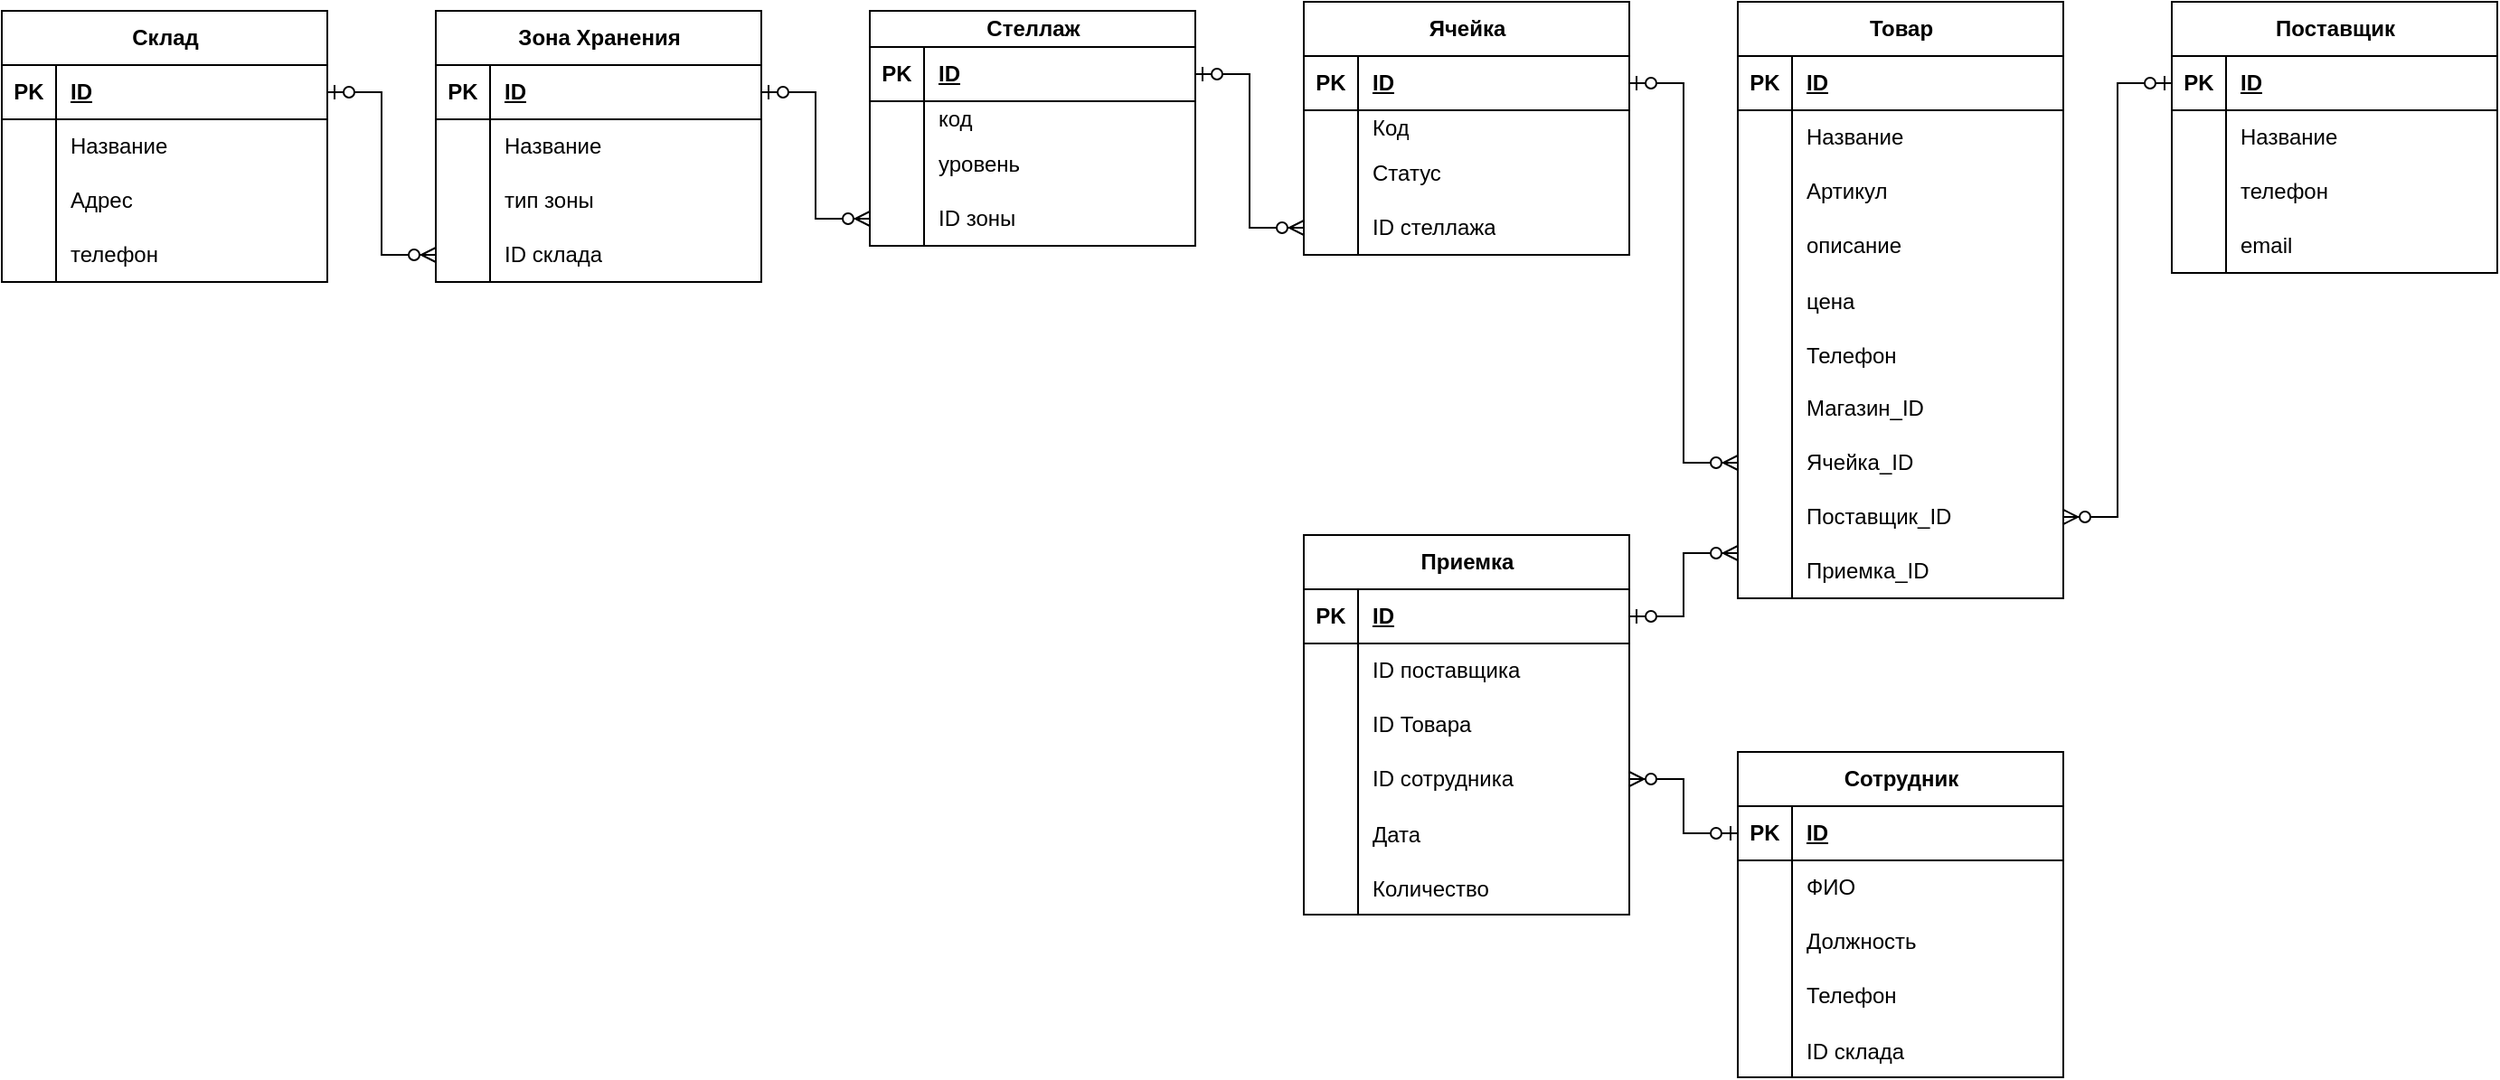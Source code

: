<mxfile version="26.2.2">
  <diagram name="Страница — 1" id="3ghYtr-XgIGCQJqOrIwb">
    <mxGraphModel dx="2294" dy="1918" grid="1" gridSize="10" guides="1" tooltips="1" connect="1" arrows="1" fold="1" page="1" pageScale="1" pageWidth="827" pageHeight="1169" math="0" shadow="0">
      <root>
        <mxCell id="0" />
        <mxCell id="1" parent="0" />
        <mxCell id="suQoew9iqu64ijSTtNuT-1" value="Склад" style="shape=table;startSize=30;container=1;collapsible=1;childLayout=tableLayout;fixedRows=1;rowLines=0;fontStyle=1;align=center;resizeLast=1;html=1;" parent="1" vertex="1">
          <mxGeometry x="-760" y="-280" width="180" height="150" as="geometry" />
        </mxCell>
        <mxCell id="suQoew9iqu64ijSTtNuT-2" value="" style="shape=tableRow;horizontal=0;startSize=0;swimlaneHead=0;swimlaneBody=0;fillColor=none;collapsible=0;dropTarget=0;points=[[0,0.5],[1,0.5]];portConstraint=eastwest;top=0;left=0;right=0;bottom=1;" parent="suQoew9iqu64ijSTtNuT-1" vertex="1">
          <mxGeometry y="30" width="180" height="30" as="geometry" />
        </mxCell>
        <mxCell id="suQoew9iqu64ijSTtNuT-3" value="PK" style="shape=partialRectangle;connectable=0;fillColor=none;top=0;left=0;bottom=0;right=0;fontStyle=1;overflow=hidden;whiteSpace=wrap;html=1;" parent="suQoew9iqu64ijSTtNuT-2" vertex="1">
          <mxGeometry width="30" height="30" as="geometry">
            <mxRectangle width="30" height="30" as="alternateBounds" />
          </mxGeometry>
        </mxCell>
        <mxCell id="suQoew9iqu64ijSTtNuT-4" value="ID" style="shape=partialRectangle;connectable=0;fillColor=none;top=0;left=0;bottom=0;right=0;align=left;spacingLeft=6;fontStyle=5;overflow=hidden;whiteSpace=wrap;html=1;" parent="suQoew9iqu64ijSTtNuT-2" vertex="1">
          <mxGeometry x="30" width="150" height="30" as="geometry">
            <mxRectangle width="150" height="30" as="alternateBounds" />
          </mxGeometry>
        </mxCell>
        <mxCell id="suQoew9iqu64ijSTtNuT-5" value="" style="shape=tableRow;horizontal=0;startSize=0;swimlaneHead=0;swimlaneBody=0;fillColor=none;collapsible=0;dropTarget=0;points=[[0,0.5],[1,0.5]];portConstraint=eastwest;top=0;left=0;right=0;bottom=0;" parent="suQoew9iqu64ijSTtNuT-1" vertex="1">
          <mxGeometry y="60" width="180" height="30" as="geometry" />
        </mxCell>
        <mxCell id="suQoew9iqu64ijSTtNuT-6" value="" style="shape=partialRectangle;connectable=0;fillColor=none;top=0;left=0;bottom=0;right=0;editable=1;overflow=hidden;whiteSpace=wrap;html=1;" parent="suQoew9iqu64ijSTtNuT-5" vertex="1">
          <mxGeometry width="30" height="30" as="geometry">
            <mxRectangle width="30" height="30" as="alternateBounds" />
          </mxGeometry>
        </mxCell>
        <mxCell id="suQoew9iqu64ijSTtNuT-7" value="Название" style="shape=partialRectangle;connectable=0;fillColor=none;top=0;left=0;bottom=0;right=0;align=left;spacingLeft=6;overflow=hidden;whiteSpace=wrap;html=1;" parent="suQoew9iqu64ijSTtNuT-5" vertex="1">
          <mxGeometry x="30" width="150" height="30" as="geometry">
            <mxRectangle width="150" height="30" as="alternateBounds" />
          </mxGeometry>
        </mxCell>
        <mxCell id="suQoew9iqu64ijSTtNuT-8" value="" style="shape=tableRow;horizontal=0;startSize=0;swimlaneHead=0;swimlaneBody=0;fillColor=none;collapsible=0;dropTarget=0;points=[[0,0.5],[1,0.5]];portConstraint=eastwest;top=0;left=0;right=0;bottom=0;" parent="suQoew9iqu64ijSTtNuT-1" vertex="1">
          <mxGeometry y="90" width="180" height="30" as="geometry" />
        </mxCell>
        <mxCell id="suQoew9iqu64ijSTtNuT-9" value="" style="shape=partialRectangle;connectable=0;fillColor=none;top=0;left=0;bottom=0;right=0;editable=1;overflow=hidden;whiteSpace=wrap;html=1;" parent="suQoew9iqu64ijSTtNuT-8" vertex="1">
          <mxGeometry width="30" height="30" as="geometry">
            <mxRectangle width="30" height="30" as="alternateBounds" />
          </mxGeometry>
        </mxCell>
        <mxCell id="suQoew9iqu64ijSTtNuT-10" value="Адрес" style="shape=partialRectangle;connectable=0;fillColor=none;top=0;left=0;bottom=0;right=0;align=left;spacingLeft=6;overflow=hidden;whiteSpace=wrap;html=1;" parent="suQoew9iqu64ijSTtNuT-8" vertex="1">
          <mxGeometry x="30" width="150" height="30" as="geometry">
            <mxRectangle width="150" height="30" as="alternateBounds" />
          </mxGeometry>
        </mxCell>
        <mxCell id="suQoew9iqu64ijSTtNuT-11" value="" style="shape=tableRow;horizontal=0;startSize=0;swimlaneHead=0;swimlaneBody=0;fillColor=none;collapsible=0;dropTarget=0;points=[[0,0.5],[1,0.5]];portConstraint=eastwest;top=0;left=0;right=0;bottom=0;" parent="suQoew9iqu64ijSTtNuT-1" vertex="1">
          <mxGeometry y="120" width="180" height="30" as="geometry" />
        </mxCell>
        <mxCell id="suQoew9iqu64ijSTtNuT-12" value="" style="shape=partialRectangle;connectable=0;fillColor=none;top=0;left=0;bottom=0;right=0;editable=1;overflow=hidden;whiteSpace=wrap;html=1;" parent="suQoew9iqu64ijSTtNuT-11" vertex="1">
          <mxGeometry width="30" height="30" as="geometry">
            <mxRectangle width="30" height="30" as="alternateBounds" />
          </mxGeometry>
        </mxCell>
        <mxCell id="suQoew9iqu64ijSTtNuT-13" value="телефон" style="shape=partialRectangle;connectable=0;fillColor=none;top=0;left=0;bottom=0;right=0;align=left;spacingLeft=6;overflow=hidden;whiteSpace=wrap;html=1;" parent="suQoew9iqu64ijSTtNuT-11" vertex="1">
          <mxGeometry x="30" width="150" height="30" as="geometry">
            <mxRectangle width="150" height="30" as="alternateBounds" />
          </mxGeometry>
        </mxCell>
        <mxCell id="suQoew9iqu64ijSTtNuT-14" value="Стеллаж" style="shape=table;startSize=20;container=1;collapsible=1;childLayout=tableLayout;fixedRows=1;rowLines=0;fontStyle=1;align=center;resizeLast=1;html=1;" parent="1" vertex="1">
          <mxGeometry x="-280" y="-280" width="180" height="130" as="geometry" />
        </mxCell>
        <mxCell id="suQoew9iqu64ijSTtNuT-15" value="" style="shape=tableRow;horizontal=0;startSize=0;swimlaneHead=0;swimlaneBody=0;fillColor=none;collapsible=0;dropTarget=0;points=[[0,0.5],[1,0.5]];portConstraint=eastwest;top=0;left=0;right=0;bottom=1;" parent="suQoew9iqu64ijSTtNuT-14" vertex="1">
          <mxGeometry y="20" width="180" height="30" as="geometry" />
        </mxCell>
        <mxCell id="suQoew9iqu64ijSTtNuT-16" value="PK" style="shape=partialRectangle;connectable=0;fillColor=none;top=0;left=0;bottom=0;right=0;fontStyle=1;overflow=hidden;whiteSpace=wrap;html=1;" parent="suQoew9iqu64ijSTtNuT-15" vertex="1">
          <mxGeometry width="30" height="30" as="geometry">
            <mxRectangle width="30" height="30" as="alternateBounds" />
          </mxGeometry>
        </mxCell>
        <mxCell id="suQoew9iqu64ijSTtNuT-17" value="ID" style="shape=partialRectangle;connectable=0;fillColor=none;top=0;left=0;bottom=0;right=0;align=left;spacingLeft=6;fontStyle=5;overflow=hidden;whiteSpace=wrap;html=1;" parent="suQoew9iqu64ijSTtNuT-15" vertex="1">
          <mxGeometry x="30" width="150" height="30" as="geometry">
            <mxRectangle width="150" height="30" as="alternateBounds" />
          </mxGeometry>
        </mxCell>
        <mxCell id="suQoew9iqu64ijSTtNuT-18" value="" style="shape=tableRow;horizontal=0;startSize=0;swimlaneHead=0;swimlaneBody=0;fillColor=none;collapsible=0;dropTarget=0;points=[[0,0.5],[1,0.5]];portConstraint=eastwest;top=0;left=0;right=0;bottom=0;" parent="suQoew9iqu64ijSTtNuT-14" vertex="1">
          <mxGeometry y="50" width="180" height="20" as="geometry" />
        </mxCell>
        <mxCell id="suQoew9iqu64ijSTtNuT-19" value="" style="shape=partialRectangle;connectable=0;fillColor=none;top=0;left=0;bottom=0;right=0;editable=1;overflow=hidden;whiteSpace=wrap;html=1;" parent="suQoew9iqu64ijSTtNuT-18" vertex="1">
          <mxGeometry width="30" height="20" as="geometry">
            <mxRectangle width="30" height="20" as="alternateBounds" />
          </mxGeometry>
        </mxCell>
        <mxCell id="suQoew9iqu64ijSTtNuT-20" value="код" style="shape=partialRectangle;connectable=0;fillColor=none;top=0;left=0;bottom=0;right=0;align=left;spacingLeft=6;overflow=hidden;whiteSpace=wrap;html=1;" parent="suQoew9iqu64ijSTtNuT-18" vertex="1">
          <mxGeometry x="30" width="150" height="20" as="geometry">
            <mxRectangle width="150" height="20" as="alternateBounds" />
          </mxGeometry>
        </mxCell>
        <mxCell id="suQoew9iqu64ijSTtNuT-21" value="" style="shape=tableRow;horizontal=0;startSize=0;swimlaneHead=0;swimlaneBody=0;fillColor=none;collapsible=0;dropTarget=0;points=[[0,0.5],[1,0.5]];portConstraint=eastwest;top=0;left=0;right=0;bottom=0;" parent="suQoew9iqu64ijSTtNuT-14" vertex="1">
          <mxGeometry y="70" width="180" height="30" as="geometry" />
        </mxCell>
        <mxCell id="suQoew9iqu64ijSTtNuT-22" value="" style="shape=partialRectangle;connectable=0;fillColor=none;top=0;left=0;bottom=0;right=0;editable=1;overflow=hidden;whiteSpace=wrap;html=1;" parent="suQoew9iqu64ijSTtNuT-21" vertex="1">
          <mxGeometry width="30" height="30" as="geometry">
            <mxRectangle width="30" height="30" as="alternateBounds" />
          </mxGeometry>
        </mxCell>
        <mxCell id="suQoew9iqu64ijSTtNuT-23" value="уровень" style="shape=partialRectangle;connectable=0;fillColor=none;top=0;left=0;bottom=0;right=0;align=left;spacingLeft=6;overflow=hidden;whiteSpace=wrap;html=1;" parent="suQoew9iqu64ijSTtNuT-21" vertex="1">
          <mxGeometry x="30" width="150" height="30" as="geometry">
            <mxRectangle width="150" height="30" as="alternateBounds" />
          </mxGeometry>
        </mxCell>
        <mxCell id="suQoew9iqu64ijSTtNuT-24" value="" style="shape=tableRow;horizontal=0;startSize=0;swimlaneHead=0;swimlaneBody=0;fillColor=none;collapsible=0;dropTarget=0;points=[[0,0.5],[1,0.5]];portConstraint=eastwest;top=0;left=0;right=0;bottom=0;" parent="suQoew9iqu64ijSTtNuT-14" vertex="1">
          <mxGeometry y="100" width="180" height="30" as="geometry" />
        </mxCell>
        <mxCell id="suQoew9iqu64ijSTtNuT-25" value="" style="shape=partialRectangle;connectable=0;fillColor=none;top=0;left=0;bottom=0;right=0;editable=1;overflow=hidden;whiteSpace=wrap;html=1;" parent="suQoew9iqu64ijSTtNuT-24" vertex="1">
          <mxGeometry width="30" height="30" as="geometry">
            <mxRectangle width="30" height="30" as="alternateBounds" />
          </mxGeometry>
        </mxCell>
        <mxCell id="suQoew9iqu64ijSTtNuT-26" value="ID зоны" style="shape=partialRectangle;connectable=0;fillColor=none;top=0;left=0;bottom=0;right=0;align=left;spacingLeft=6;overflow=hidden;whiteSpace=wrap;html=1;" parent="suQoew9iqu64ijSTtNuT-24" vertex="1">
          <mxGeometry x="30" width="150" height="30" as="geometry">
            <mxRectangle width="150" height="30" as="alternateBounds" />
          </mxGeometry>
        </mxCell>
        <mxCell id="suQoew9iqu64ijSTtNuT-27" value="Зона Хранения" style="shape=table;startSize=30;container=1;collapsible=1;childLayout=tableLayout;fixedRows=1;rowLines=0;fontStyle=1;align=center;resizeLast=1;html=1;" parent="1" vertex="1">
          <mxGeometry x="-520" y="-280" width="180" height="150" as="geometry" />
        </mxCell>
        <mxCell id="suQoew9iqu64ijSTtNuT-28" value="" style="shape=tableRow;horizontal=0;startSize=0;swimlaneHead=0;swimlaneBody=0;fillColor=none;collapsible=0;dropTarget=0;points=[[0,0.5],[1,0.5]];portConstraint=eastwest;top=0;left=0;right=0;bottom=1;" parent="suQoew9iqu64ijSTtNuT-27" vertex="1">
          <mxGeometry y="30" width="180" height="30" as="geometry" />
        </mxCell>
        <mxCell id="suQoew9iqu64ijSTtNuT-29" value="PK" style="shape=partialRectangle;connectable=0;fillColor=none;top=0;left=0;bottom=0;right=0;fontStyle=1;overflow=hidden;whiteSpace=wrap;html=1;" parent="suQoew9iqu64ijSTtNuT-28" vertex="1">
          <mxGeometry width="30" height="30" as="geometry">
            <mxRectangle width="30" height="30" as="alternateBounds" />
          </mxGeometry>
        </mxCell>
        <mxCell id="suQoew9iqu64ijSTtNuT-30" value="ID" style="shape=partialRectangle;connectable=0;fillColor=none;top=0;left=0;bottom=0;right=0;align=left;spacingLeft=6;fontStyle=5;overflow=hidden;whiteSpace=wrap;html=1;" parent="suQoew9iqu64ijSTtNuT-28" vertex="1">
          <mxGeometry x="30" width="150" height="30" as="geometry">
            <mxRectangle width="150" height="30" as="alternateBounds" />
          </mxGeometry>
        </mxCell>
        <mxCell id="suQoew9iqu64ijSTtNuT-31" value="" style="shape=tableRow;horizontal=0;startSize=0;swimlaneHead=0;swimlaneBody=0;fillColor=none;collapsible=0;dropTarget=0;points=[[0,0.5],[1,0.5]];portConstraint=eastwest;top=0;left=0;right=0;bottom=0;" parent="suQoew9iqu64ijSTtNuT-27" vertex="1">
          <mxGeometry y="60" width="180" height="30" as="geometry" />
        </mxCell>
        <mxCell id="suQoew9iqu64ijSTtNuT-32" value="" style="shape=partialRectangle;connectable=0;fillColor=none;top=0;left=0;bottom=0;right=0;editable=1;overflow=hidden;whiteSpace=wrap;html=1;" parent="suQoew9iqu64ijSTtNuT-31" vertex="1">
          <mxGeometry width="30" height="30" as="geometry">
            <mxRectangle width="30" height="30" as="alternateBounds" />
          </mxGeometry>
        </mxCell>
        <mxCell id="suQoew9iqu64ijSTtNuT-33" value="Название" style="shape=partialRectangle;connectable=0;fillColor=none;top=0;left=0;bottom=0;right=0;align=left;spacingLeft=6;overflow=hidden;whiteSpace=wrap;html=1;" parent="suQoew9iqu64ijSTtNuT-31" vertex="1">
          <mxGeometry x="30" width="150" height="30" as="geometry">
            <mxRectangle width="150" height="30" as="alternateBounds" />
          </mxGeometry>
        </mxCell>
        <mxCell id="suQoew9iqu64ijSTtNuT-34" value="" style="shape=tableRow;horizontal=0;startSize=0;swimlaneHead=0;swimlaneBody=0;fillColor=none;collapsible=0;dropTarget=0;points=[[0,0.5],[1,0.5]];portConstraint=eastwest;top=0;left=0;right=0;bottom=0;" parent="suQoew9iqu64ijSTtNuT-27" vertex="1">
          <mxGeometry y="90" width="180" height="30" as="geometry" />
        </mxCell>
        <mxCell id="suQoew9iqu64ijSTtNuT-35" value="" style="shape=partialRectangle;connectable=0;fillColor=none;top=0;left=0;bottom=0;right=0;editable=1;overflow=hidden;whiteSpace=wrap;html=1;" parent="suQoew9iqu64ijSTtNuT-34" vertex="1">
          <mxGeometry width="30" height="30" as="geometry">
            <mxRectangle width="30" height="30" as="alternateBounds" />
          </mxGeometry>
        </mxCell>
        <mxCell id="suQoew9iqu64ijSTtNuT-36" value="тип зоны" style="shape=partialRectangle;connectable=0;fillColor=none;top=0;left=0;bottom=0;right=0;align=left;spacingLeft=6;overflow=hidden;whiteSpace=wrap;html=1;" parent="suQoew9iqu64ijSTtNuT-34" vertex="1">
          <mxGeometry x="30" width="150" height="30" as="geometry">
            <mxRectangle width="150" height="30" as="alternateBounds" />
          </mxGeometry>
        </mxCell>
        <mxCell id="suQoew9iqu64ijSTtNuT-37" value="" style="shape=tableRow;horizontal=0;startSize=0;swimlaneHead=0;swimlaneBody=0;fillColor=none;collapsible=0;dropTarget=0;points=[[0,0.5],[1,0.5]];portConstraint=eastwest;top=0;left=0;right=0;bottom=0;" parent="suQoew9iqu64ijSTtNuT-27" vertex="1">
          <mxGeometry y="120" width="180" height="30" as="geometry" />
        </mxCell>
        <mxCell id="suQoew9iqu64ijSTtNuT-38" value="" style="shape=partialRectangle;connectable=0;fillColor=none;top=0;left=0;bottom=0;right=0;editable=1;overflow=hidden;whiteSpace=wrap;html=1;" parent="suQoew9iqu64ijSTtNuT-37" vertex="1">
          <mxGeometry width="30" height="30" as="geometry">
            <mxRectangle width="30" height="30" as="alternateBounds" />
          </mxGeometry>
        </mxCell>
        <mxCell id="suQoew9iqu64ijSTtNuT-39" value="ID склада" style="shape=partialRectangle;connectable=0;fillColor=none;top=0;left=0;bottom=0;right=0;align=left;spacingLeft=6;overflow=hidden;whiteSpace=wrap;html=1;" parent="suQoew9iqu64ijSTtNuT-37" vertex="1">
          <mxGeometry x="30" width="150" height="30" as="geometry">
            <mxRectangle width="150" height="30" as="alternateBounds" />
          </mxGeometry>
        </mxCell>
        <mxCell id="suQoew9iqu64ijSTtNuT-40" value="Ячейка" style="shape=table;startSize=30;container=1;collapsible=1;childLayout=tableLayout;fixedRows=1;rowLines=0;fontStyle=1;align=center;resizeLast=1;html=1;" parent="1" vertex="1">
          <mxGeometry x="-40" y="-285" width="180" height="140" as="geometry" />
        </mxCell>
        <mxCell id="suQoew9iqu64ijSTtNuT-41" value="" style="shape=tableRow;horizontal=0;startSize=0;swimlaneHead=0;swimlaneBody=0;fillColor=none;collapsible=0;dropTarget=0;points=[[0,0.5],[1,0.5]];portConstraint=eastwest;top=0;left=0;right=0;bottom=1;" parent="suQoew9iqu64ijSTtNuT-40" vertex="1">
          <mxGeometry y="30" width="180" height="30" as="geometry" />
        </mxCell>
        <mxCell id="suQoew9iqu64ijSTtNuT-42" value="PK" style="shape=partialRectangle;connectable=0;fillColor=none;top=0;left=0;bottom=0;right=0;fontStyle=1;overflow=hidden;whiteSpace=wrap;html=1;" parent="suQoew9iqu64ijSTtNuT-41" vertex="1">
          <mxGeometry width="30" height="30" as="geometry">
            <mxRectangle width="30" height="30" as="alternateBounds" />
          </mxGeometry>
        </mxCell>
        <mxCell id="suQoew9iqu64ijSTtNuT-43" value="ID" style="shape=partialRectangle;connectable=0;fillColor=none;top=0;left=0;bottom=0;right=0;align=left;spacingLeft=6;fontStyle=5;overflow=hidden;whiteSpace=wrap;html=1;" parent="suQoew9iqu64ijSTtNuT-41" vertex="1">
          <mxGeometry x="30" width="150" height="30" as="geometry">
            <mxRectangle width="150" height="30" as="alternateBounds" />
          </mxGeometry>
        </mxCell>
        <mxCell id="suQoew9iqu64ijSTtNuT-44" value="" style="shape=tableRow;horizontal=0;startSize=0;swimlaneHead=0;swimlaneBody=0;fillColor=none;collapsible=0;dropTarget=0;points=[[0,0.5],[1,0.5]];portConstraint=eastwest;top=0;left=0;right=0;bottom=0;" parent="suQoew9iqu64ijSTtNuT-40" vertex="1">
          <mxGeometry y="60" width="180" height="20" as="geometry" />
        </mxCell>
        <mxCell id="suQoew9iqu64ijSTtNuT-45" value="" style="shape=partialRectangle;connectable=0;fillColor=none;top=0;left=0;bottom=0;right=0;editable=1;overflow=hidden;whiteSpace=wrap;html=1;" parent="suQoew9iqu64ijSTtNuT-44" vertex="1">
          <mxGeometry width="30" height="20" as="geometry">
            <mxRectangle width="30" height="20" as="alternateBounds" />
          </mxGeometry>
        </mxCell>
        <mxCell id="suQoew9iqu64ijSTtNuT-46" value="Код" style="shape=partialRectangle;connectable=0;fillColor=none;top=0;left=0;bottom=0;right=0;align=left;spacingLeft=6;overflow=hidden;whiteSpace=wrap;html=1;" parent="suQoew9iqu64ijSTtNuT-44" vertex="1">
          <mxGeometry x="30" width="150" height="20" as="geometry">
            <mxRectangle width="150" height="20" as="alternateBounds" />
          </mxGeometry>
        </mxCell>
        <mxCell id="suQoew9iqu64ijSTtNuT-47" value="" style="shape=tableRow;horizontal=0;startSize=0;swimlaneHead=0;swimlaneBody=0;fillColor=none;collapsible=0;dropTarget=0;points=[[0,0.5],[1,0.5]];portConstraint=eastwest;top=0;left=0;right=0;bottom=0;" parent="suQoew9iqu64ijSTtNuT-40" vertex="1">
          <mxGeometry y="80" width="180" height="30" as="geometry" />
        </mxCell>
        <mxCell id="suQoew9iqu64ijSTtNuT-48" value="" style="shape=partialRectangle;connectable=0;fillColor=none;top=0;left=0;bottom=0;right=0;editable=1;overflow=hidden;whiteSpace=wrap;html=1;" parent="suQoew9iqu64ijSTtNuT-47" vertex="1">
          <mxGeometry width="30" height="30" as="geometry">
            <mxRectangle width="30" height="30" as="alternateBounds" />
          </mxGeometry>
        </mxCell>
        <mxCell id="suQoew9iqu64ijSTtNuT-49" value="Статус" style="shape=partialRectangle;connectable=0;fillColor=none;top=0;left=0;bottom=0;right=0;align=left;spacingLeft=6;overflow=hidden;whiteSpace=wrap;html=1;" parent="suQoew9iqu64ijSTtNuT-47" vertex="1">
          <mxGeometry x="30" width="150" height="30" as="geometry">
            <mxRectangle width="150" height="30" as="alternateBounds" />
          </mxGeometry>
        </mxCell>
        <mxCell id="suQoew9iqu64ijSTtNuT-50" value="" style="shape=tableRow;horizontal=0;startSize=0;swimlaneHead=0;swimlaneBody=0;fillColor=none;collapsible=0;dropTarget=0;points=[[0,0.5],[1,0.5]];portConstraint=eastwest;top=0;left=0;right=0;bottom=0;" parent="suQoew9iqu64ijSTtNuT-40" vertex="1">
          <mxGeometry y="110" width="180" height="30" as="geometry" />
        </mxCell>
        <mxCell id="suQoew9iqu64ijSTtNuT-51" value="" style="shape=partialRectangle;connectable=0;fillColor=none;top=0;left=0;bottom=0;right=0;editable=1;overflow=hidden;whiteSpace=wrap;html=1;" parent="suQoew9iqu64ijSTtNuT-50" vertex="1">
          <mxGeometry width="30" height="30" as="geometry">
            <mxRectangle width="30" height="30" as="alternateBounds" />
          </mxGeometry>
        </mxCell>
        <mxCell id="suQoew9iqu64ijSTtNuT-52" value="ID стеллажа" style="shape=partialRectangle;connectable=0;fillColor=none;top=0;left=0;bottom=0;right=0;align=left;spacingLeft=6;overflow=hidden;whiteSpace=wrap;html=1;" parent="suQoew9iqu64ijSTtNuT-50" vertex="1">
          <mxGeometry x="30" width="150" height="30" as="geometry">
            <mxRectangle width="150" height="30" as="alternateBounds" />
          </mxGeometry>
        </mxCell>
        <mxCell id="suQoew9iqu64ijSTtNuT-66" value="" style="edgeStyle=entityRelationEdgeStyle;fontSize=12;html=1;endArrow=ERzeroToMany;startArrow=ERzeroToOne;rounded=0;" parent="1" source="suQoew9iqu64ijSTtNuT-2" target="suQoew9iqu64ijSTtNuT-37" edge="1">
          <mxGeometry width="100" height="100" relative="1" as="geometry">
            <mxPoint x="-40.0" y="6.72" as="sourcePoint" />
            <mxPoint x="206.76" y="-140" as="targetPoint" />
            <Array as="points">
              <mxPoint x="146.76" y="55" />
              <mxPoint x="176.76" y="45" />
            </Array>
          </mxGeometry>
        </mxCell>
        <mxCell id="suQoew9iqu64ijSTtNuT-68" value="" style="edgeStyle=entityRelationEdgeStyle;fontSize=12;html=1;endArrow=ERzeroToMany;startArrow=ERzeroToOne;rounded=0;exitX=1;exitY=0.5;exitDx=0;exitDy=0;" parent="1" source="suQoew9iqu64ijSTtNuT-28" target="suQoew9iqu64ijSTtNuT-24" edge="1">
          <mxGeometry width="100" height="100" relative="1" as="geometry">
            <mxPoint x="470" y="92.5" as="sourcePoint" />
            <mxPoint x="560" y="187.5" as="targetPoint" />
            <Array as="points">
              <mxPoint x="470" y="152.5" />
              <mxPoint x="500" y="142.5" />
            </Array>
          </mxGeometry>
        </mxCell>
        <mxCell id="suQoew9iqu64ijSTtNuT-69" value="" style="edgeStyle=entityRelationEdgeStyle;fontSize=12;html=1;endArrow=ERzeroToMany;startArrow=ERzeroToOne;rounded=0;exitX=1;exitY=0.5;exitDx=0;exitDy=0;" parent="1" source="suQoew9iqu64ijSTtNuT-15" target="suQoew9iqu64ijSTtNuT-50" edge="1">
          <mxGeometry width="100" height="100" relative="1" as="geometry">
            <mxPoint x="737" y="115" as="sourcePoint" />
            <mxPoint x="827" y="210" as="targetPoint" />
            <Array as="points">
              <mxPoint x="737" y="175" />
              <mxPoint x="767" y="165" />
            </Array>
          </mxGeometry>
        </mxCell>
        <mxCell id="suQoew9iqu64ijSTtNuT-70" value="Товар" style="shape=table;startSize=30;container=1;collapsible=1;childLayout=tableLayout;fixedRows=1;rowLines=0;fontStyle=1;align=center;resizeLast=1;html=1;" parent="1" vertex="1">
          <mxGeometry x="200" y="-285" width="180" height="330" as="geometry" />
        </mxCell>
        <mxCell id="suQoew9iqu64ijSTtNuT-71" value="" style="shape=tableRow;horizontal=0;startSize=0;swimlaneHead=0;swimlaneBody=0;fillColor=none;collapsible=0;dropTarget=0;points=[[0,0.5],[1,0.5]];portConstraint=eastwest;top=0;left=0;right=0;bottom=1;" parent="suQoew9iqu64ijSTtNuT-70" vertex="1">
          <mxGeometry y="30" width="180" height="30" as="geometry" />
        </mxCell>
        <mxCell id="suQoew9iqu64ijSTtNuT-72" value="PK" style="shape=partialRectangle;connectable=0;fillColor=none;top=0;left=0;bottom=0;right=0;fontStyle=1;overflow=hidden;whiteSpace=wrap;html=1;" parent="suQoew9iqu64ijSTtNuT-71" vertex="1">
          <mxGeometry width="30" height="30" as="geometry">
            <mxRectangle width="30" height="30" as="alternateBounds" />
          </mxGeometry>
        </mxCell>
        <mxCell id="suQoew9iqu64ijSTtNuT-73" value="ID" style="shape=partialRectangle;connectable=0;fillColor=none;top=0;left=0;bottom=0;right=0;align=left;spacingLeft=6;fontStyle=5;overflow=hidden;whiteSpace=wrap;html=1;" parent="suQoew9iqu64ijSTtNuT-71" vertex="1">
          <mxGeometry x="30" width="150" height="30" as="geometry">
            <mxRectangle width="150" height="30" as="alternateBounds" />
          </mxGeometry>
        </mxCell>
        <mxCell id="suQoew9iqu64ijSTtNuT-74" value="" style="shape=tableRow;horizontal=0;startSize=0;swimlaneHead=0;swimlaneBody=0;fillColor=none;collapsible=0;dropTarget=0;points=[[0,0.5],[1,0.5]];portConstraint=eastwest;top=0;left=0;right=0;bottom=0;" parent="suQoew9iqu64ijSTtNuT-70" vertex="1">
          <mxGeometry y="60" width="180" height="30" as="geometry" />
        </mxCell>
        <mxCell id="suQoew9iqu64ijSTtNuT-75" value="" style="shape=partialRectangle;connectable=0;fillColor=none;top=0;left=0;bottom=0;right=0;editable=1;overflow=hidden;whiteSpace=wrap;html=1;" parent="suQoew9iqu64ijSTtNuT-74" vertex="1">
          <mxGeometry width="30" height="30" as="geometry">
            <mxRectangle width="30" height="30" as="alternateBounds" />
          </mxGeometry>
        </mxCell>
        <mxCell id="suQoew9iqu64ijSTtNuT-76" value="Название" style="shape=partialRectangle;connectable=0;fillColor=none;top=0;left=0;bottom=0;right=0;align=left;spacingLeft=6;overflow=hidden;whiteSpace=wrap;html=1;" parent="suQoew9iqu64ijSTtNuT-74" vertex="1">
          <mxGeometry x="30" width="150" height="30" as="geometry">
            <mxRectangle width="150" height="30" as="alternateBounds" />
          </mxGeometry>
        </mxCell>
        <mxCell id="suQoew9iqu64ijSTtNuT-77" value="" style="shape=tableRow;horizontal=0;startSize=0;swimlaneHead=0;swimlaneBody=0;fillColor=none;collapsible=0;dropTarget=0;points=[[0,0.5],[1,0.5]];portConstraint=eastwest;top=0;left=0;right=0;bottom=0;" parent="suQoew9iqu64ijSTtNuT-70" vertex="1">
          <mxGeometry y="90" width="180" height="30" as="geometry" />
        </mxCell>
        <mxCell id="suQoew9iqu64ijSTtNuT-78" value="" style="shape=partialRectangle;connectable=0;fillColor=none;top=0;left=0;bottom=0;right=0;editable=1;overflow=hidden;whiteSpace=wrap;html=1;" parent="suQoew9iqu64ijSTtNuT-77" vertex="1">
          <mxGeometry width="30" height="30" as="geometry">
            <mxRectangle width="30" height="30" as="alternateBounds" />
          </mxGeometry>
        </mxCell>
        <mxCell id="suQoew9iqu64ijSTtNuT-79" value="Артикул" style="shape=partialRectangle;connectable=0;fillColor=none;top=0;left=0;bottom=0;right=0;align=left;spacingLeft=6;overflow=hidden;whiteSpace=wrap;html=1;" parent="suQoew9iqu64ijSTtNuT-77" vertex="1">
          <mxGeometry x="30" width="150" height="30" as="geometry">
            <mxRectangle width="150" height="30" as="alternateBounds" />
          </mxGeometry>
        </mxCell>
        <mxCell id="suQoew9iqu64ijSTtNuT-80" value="" style="shape=tableRow;horizontal=0;startSize=0;swimlaneHead=0;swimlaneBody=0;fillColor=none;collapsible=0;dropTarget=0;points=[[0,0.5],[1,0.5]];portConstraint=eastwest;top=0;left=0;right=0;bottom=0;" parent="suQoew9iqu64ijSTtNuT-70" vertex="1">
          <mxGeometry y="120" width="180" height="30" as="geometry" />
        </mxCell>
        <mxCell id="suQoew9iqu64ijSTtNuT-81" value="" style="shape=partialRectangle;connectable=0;fillColor=none;top=0;left=0;bottom=0;right=0;editable=1;overflow=hidden;whiteSpace=wrap;html=1;" parent="suQoew9iqu64ijSTtNuT-80" vertex="1">
          <mxGeometry width="30" height="30" as="geometry">
            <mxRectangle width="30" height="30" as="alternateBounds" />
          </mxGeometry>
        </mxCell>
        <mxCell id="suQoew9iqu64ijSTtNuT-82" value="описание" style="shape=partialRectangle;connectable=0;fillColor=none;top=0;left=0;bottom=0;right=0;align=left;spacingLeft=6;overflow=hidden;whiteSpace=wrap;html=1;" parent="suQoew9iqu64ijSTtNuT-80" vertex="1">
          <mxGeometry x="30" width="150" height="30" as="geometry">
            <mxRectangle width="150" height="30" as="alternateBounds" />
          </mxGeometry>
        </mxCell>
        <mxCell id="suQoew9iqu64ijSTtNuT-83" value="" style="shape=tableRow;horizontal=0;startSize=0;swimlaneHead=0;swimlaneBody=0;fillColor=none;collapsible=0;dropTarget=0;points=[[0,0.5],[1,0.5]];portConstraint=eastwest;top=0;left=0;right=0;bottom=0;" parent="suQoew9iqu64ijSTtNuT-70" vertex="1">
          <mxGeometry y="150" width="180" height="30" as="geometry" />
        </mxCell>
        <mxCell id="suQoew9iqu64ijSTtNuT-84" value="" style="shape=partialRectangle;connectable=0;fillColor=none;top=0;left=0;bottom=0;right=0;editable=1;overflow=hidden;" parent="suQoew9iqu64ijSTtNuT-83" vertex="1">
          <mxGeometry width="30" height="30" as="geometry">
            <mxRectangle width="30" height="30" as="alternateBounds" />
          </mxGeometry>
        </mxCell>
        <mxCell id="suQoew9iqu64ijSTtNuT-85" value="цена" style="shape=partialRectangle;connectable=0;fillColor=none;top=0;left=0;bottom=0;right=0;align=left;spacingLeft=6;overflow=hidden;" parent="suQoew9iqu64ijSTtNuT-83" vertex="1">
          <mxGeometry x="30" width="150" height="30" as="geometry">
            <mxRectangle width="150" height="30" as="alternateBounds" />
          </mxGeometry>
        </mxCell>
        <mxCell id="suQoew9iqu64ijSTtNuT-86" value="" style="shape=tableRow;horizontal=0;startSize=0;swimlaneHead=0;swimlaneBody=0;fillColor=none;collapsible=0;dropTarget=0;points=[[0,0.5],[1,0.5]];portConstraint=eastwest;top=0;left=0;right=0;bottom=0;" parent="suQoew9iqu64ijSTtNuT-70" vertex="1">
          <mxGeometry y="180" width="180" height="30" as="geometry" />
        </mxCell>
        <mxCell id="suQoew9iqu64ijSTtNuT-87" value="" style="shape=partialRectangle;connectable=0;fillColor=none;top=0;left=0;bottom=0;right=0;editable=1;overflow=hidden;" parent="suQoew9iqu64ijSTtNuT-86" vertex="1">
          <mxGeometry width="30" height="30" as="geometry">
            <mxRectangle width="30" height="30" as="alternateBounds" />
          </mxGeometry>
        </mxCell>
        <mxCell id="suQoew9iqu64ijSTtNuT-88" value="Телефон" style="shape=partialRectangle;connectable=0;fillColor=none;top=0;left=0;bottom=0;right=0;align=left;spacingLeft=6;overflow=hidden;" parent="suQoew9iqu64ijSTtNuT-86" vertex="1">
          <mxGeometry x="30" width="150" height="30" as="geometry">
            <mxRectangle width="150" height="30" as="alternateBounds" />
          </mxGeometry>
        </mxCell>
        <mxCell id="suQoew9iqu64ijSTtNuT-89" value="" style="shape=tableRow;horizontal=0;startSize=0;swimlaneHead=0;swimlaneBody=0;fillColor=none;collapsible=0;dropTarget=0;points=[[0,0.5],[1,0.5]];portConstraint=eastwest;top=0;left=0;right=0;bottom=0;" parent="suQoew9iqu64ijSTtNuT-70" vertex="1">
          <mxGeometry y="210" width="180" height="30" as="geometry" />
        </mxCell>
        <mxCell id="suQoew9iqu64ijSTtNuT-90" value="" style="shape=partialRectangle;connectable=0;fillColor=none;top=0;left=0;bottom=0;right=0;fontStyle=0;overflow=hidden;whiteSpace=wrap;html=1;" parent="suQoew9iqu64ijSTtNuT-89" vertex="1">
          <mxGeometry width="30" height="30" as="geometry">
            <mxRectangle width="30" height="30" as="alternateBounds" />
          </mxGeometry>
        </mxCell>
        <mxCell id="suQoew9iqu64ijSTtNuT-91" value="Магазин_ID" style="shape=partialRectangle;connectable=0;fillColor=none;top=0;left=0;bottom=0;right=0;align=left;spacingLeft=6;fontStyle=0;overflow=hidden;whiteSpace=wrap;html=1;" parent="suQoew9iqu64ijSTtNuT-89" vertex="1">
          <mxGeometry x="30" width="150" height="30" as="geometry">
            <mxRectangle width="150" height="30" as="alternateBounds" />
          </mxGeometry>
        </mxCell>
        <mxCell id="Tyal3gB7_M_7rsylMV7N-1" value="" style="shape=tableRow;horizontal=0;startSize=0;swimlaneHead=0;swimlaneBody=0;fillColor=none;collapsible=0;dropTarget=0;points=[[0,0.5],[1,0.5]];portConstraint=eastwest;top=0;left=0;right=0;bottom=0;" vertex="1" parent="suQoew9iqu64ijSTtNuT-70">
          <mxGeometry y="240" width="180" height="30" as="geometry" />
        </mxCell>
        <mxCell id="Tyal3gB7_M_7rsylMV7N-2" value="" style="shape=partialRectangle;connectable=0;fillColor=none;top=0;left=0;bottom=0;right=0;fontStyle=0;overflow=hidden;whiteSpace=wrap;html=1;" vertex="1" parent="Tyal3gB7_M_7rsylMV7N-1">
          <mxGeometry width="30" height="30" as="geometry">
            <mxRectangle width="30" height="30" as="alternateBounds" />
          </mxGeometry>
        </mxCell>
        <mxCell id="Tyal3gB7_M_7rsylMV7N-3" value="Ячейка_ID" style="shape=partialRectangle;connectable=0;fillColor=none;top=0;left=0;bottom=0;right=0;align=left;spacingLeft=6;fontStyle=0;overflow=hidden;whiteSpace=wrap;html=1;" vertex="1" parent="Tyal3gB7_M_7rsylMV7N-1">
          <mxGeometry x="30" width="150" height="30" as="geometry">
            <mxRectangle width="150" height="30" as="alternateBounds" />
          </mxGeometry>
        </mxCell>
        <mxCell id="Tyal3gB7_M_7rsylMV7N-10" value="" style="shape=tableRow;horizontal=0;startSize=0;swimlaneHead=0;swimlaneBody=0;fillColor=none;collapsible=0;dropTarget=0;points=[[0,0.5],[1,0.5]];portConstraint=eastwest;top=0;left=0;right=0;bottom=0;" vertex="1" parent="suQoew9iqu64ijSTtNuT-70">
          <mxGeometry y="270" width="180" height="30" as="geometry" />
        </mxCell>
        <mxCell id="Tyal3gB7_M_7rsylMV7N-11" value="" style="shape=partialRectangle;connectable=0;fillColor=none;top=0;left=0;bottom=0;right=0;fontStyle=0;overflow=hidden;whiteSpace=wrap;html=1;" vertex="1" parent="Tyal3gB7_M_7rsylMV7N-10">
          <mxGeometry width="30" height="30" as="geometry">
            <mxRectangle width="30" height="30" as="alternateBounds" />
          </mxGeometry>
        </mxCell>
        <mxCell id="Tyal3gB7_M_7rsylMV7N-12" value="Поставщик_ID" style="shape=partialRectangle;connectable=0;fillColor=none;top=0;left=0;bottom=0;right=0;align=left;spacingLeft=6;fontStyle=0;overflow=hidden;whiteSpace=wrap;html=1;" vertex="1" parent="Tyal3gB7_M_7rsylMV7N-10">
          <mxGeometry x="30" width="150" height="30" as="geometry">
            <mxRectangle width="150" height="30" as="alternateBounds" />
          </mxGeometry>
        </mxCell>
        <mxCell id="Tyal3gB7_M_7rsylMV7N-7" value="" style="shape=tableRow;horizontal=0;startSize=0;swimlaneHead=0;swimlaneBody=0;fillColor=none;collapsible=0;dropTarget=0;points=[[0,0.5],[1,0.5]];portConstraint=eastwest;top=0;left=0;right=0;bottom=0;" vertex="1" parent="suQoew9iqu64ijSTtNuT-70">
          <mxGeometry y="300" width="180" height="30" as="geometry" />
        </mxCell>
        <mxCell id="Tyal3gB7_M_7rsylMV7N-8" value="" style="shape=partialRectangle;connectable=0;fillColor=none;top=0;left=0;bottom=0;right=0;fontStyle=0;overflow=hidden;whiteSpace=wrap;html=1;" vertex="1" parent="Tyal3gB7_M_7rsylMV7N-7">
          <mxGeometry width="30" height="30" as="geometry">
            <mxRectangle width="30" height="30" as="alternateBounds" />
          </mxGeometry>
        </mxCell>
        <mxCell id="Tyal3gB7_M_7rsylMV7N-9" value="Приемка&lt;span style=&quot;background-color: transparent; color: light-dark(rgb(0, 0, 0), rgb(255, 255, 255));&quot;&gt;_ID&lt;/span&gt;" style="shape=partialRectangle;connectable=0;fillColor=none;top=0;left=0;bottom=0;right=0;align=left;spacingLeft=6;fontStyle=0;overflow=hidden;whiteSpace=wrap;html=1;" vertex="1" parent="Tyal3gB7_M_7rsylMV7N-7">
          <mxGeometry x="30" width="150" height="30" as="geometry">
            <mxRectangle width="150" height="30" as="alternateBounds" />
          </mxGeometry>
        </mxCell>
        <mxCell id="suQoew9iqu64ijSTtNuT-92" value="Сотрудник" style="shape=table;startSize=30;container=1;collapsible=1;childLayout=tableLayout;fixedRows=1;rowLines=0;fontStyle=1;align=center;resizeLast=1;html=1;" parent="1" vertex="1">
          <mxGeometry x="200" y="130" width="180" height="180" as="geometry" />
        </mxCell>
        <mxCell id="suQoew9iqu64ijSTtNuT-93" value="" style="shape=tableRow;horizontal=0;startSize=0;swimlaneHead=0;swimlaneBody=0;fillColor=none;collapsible=0;dropTarget=0;points=[[0,0.5],[1,0.5]];portConstraint=eastwest;top=0;left=0;right=0;bottom=1;" parent="suQoew9iqu64ijSTtNuT-92" vertex="1">
          <mxGeometry y="30" width="180" height="30" as="geometry" />
        </mxCell>
        <mxCell id="suQoew9iqu64ijSTtNuT-94" value="PK" style="shape=partialRectangle;connectable=0;fillColor=none;top=0;left=0;bottom=0;right=0;fontStyle=1;overflow=hidden;whiteSpace=wrap;html=1;" parent="suQoew9iqu64ijSTtNuT-93" vertex="1">
          <mxGeometry width="30" height="30" as="geometry">
            <mxRectangle width="30" height="30" as="alternateBounds" />
          </mxGeometry>
        </mxCell>
        <mxCell id="suQoew9iqu64ijSTtNuT-95" value="ID" style="shape=partialRectangle;connectable=0;fillColor=none;top=0;left=0;bottom=0;right=0;align=left;spacingLeft=6;fontStyle=5;overflow=hidden;whiteSpace=wrap;html=1;" parent="suQoew9iqu64ijSTtNuT-93" vertex="1">
          <mxGeometry x="30" width="150" height="30" as="geometry">
            <mxRectangle width="150" height="30" as="alternateBounds" />
          </mxGeometry>
        </mxCell>
        <mxCell id="suQoew9iqu64ijSTtNuT-96" value="" style="shape=tableRow;horizontal=0;startSize=0;swimlaneHead=0;swimlaneBody=0;fillColor=none;collapsible=0;dropTarget=0;points=[[0,0.5],[1,0.5]];portConstraint=eastwest;top=0;left=0;right=0;bottom=0;" parent="suQoew9iqu64ijSTtNuT-92" vertex="1">
          <mxGeometry y="60" width="180" height="30" as="geometry" />
        </mxCell>
        <mxCell id="suQoew9iqu64ijSTtNuT-97" value="" style="shape=partialRectangle;connectable=0;fillColor=none;top=0;left=0;bottom=0;right=0;editable=1;overflow=hidden;whiteSpace=wrap;html=1;" parent="suQoew9iqu64ijSTtNuT-96" vertex="1">
          <mxGeometry width="30" height="30" as="geometry">
            <mxRectangle width="30" height="30" as="alternateBounds" />
          </mxGeometry>
        </mxCell>
        <mxCell id="suQoew9iqu64ijSTtNuT-98" value="ФИО" style="shape=partialRectangle;connectable=0;fillColor=none;top=0;left=0;bottom=0;right=0;align=left;spacingLeft=6;overflow=hidden;whiteSpace=wrap;html=1;" parent="suQoew9iqu64ijSTtNuT-96" vertex="1">
          <mxGeometry x="30" width="150" height="30" as="geometry">
            <mxRectangle width="150" height="30" as="alternateBounds" />
          </mxGeometry>
        </mxCell>
        <mxCell id="suQoew9iqu64ijSTtNuT-99" value="" style="shape=tableRow;horizontal=0;startSize=0;swimlaneHead=0;swimlaneBody=0;fillColor=none;collapsible=0;dropTarget=0;points=[[0,0.5],[1,0.5]];portConstraint=eastwest;top=0;left=0;right=0;bottom=0;" parent="suQoew9iqu64ijSTtNuT-92" vertex="1">
          <mxGeometry y="90" width="180" height="30" as="geometry" />
        </mxCell>
        <mxCell id="suQoew9iqu64ijSTtNuT-100" value="" style="shape=partialRectangle;connectable=0;fillColor=none;top=0;left=0;bottom=0;right=0;editable=1;overflow=hidden;whiteSpace=wrap;html=1;" parent="suQoew9iqu64ijSTtNuT-99" vertex="1">
          <mxGeometry width="30" height="30" as="geometry">
            <mxRectangle width="30" height="30" as="alternateBounds" />
          </mxGeometry>
        </mxCell>
        <mxCell id="suQoew9iqu64ijSTtNuT-101" value="Должность" style="shape=partialRectangle;connectable=0;fillColor=none;top=0;left=0;bottom=0;right=0;align=left;spacingLeft=6;overflow=hidden;whiteSpace=wrap;html=1;" parent="suQoew9iqu64ijSTtNuT-99" vertex="1">
          <mxGeometry x="30" width="150" height="30" as="geometry">
            <mxRectangle width="150" height="30" as="alternateBounds" />
          </mxGeometry>
        </mxCell>
        <mxCell id="suQoew9iqu64ijSTtNuT-102" value="" style="shape=tableRow;horizontal=0;startSize=0;swimlaneHead=0;swimlaneBody=0;fillColor=none;collapsible=0;dropTarget=0;points=[[0,0.5],[1,0.5]];portConstraint=eastwest;top=0;left=0;right=0;bottom=0;" parent="suQoew9iqu64ijSTtNuT-92" vertex="1">
          <mxGeometry y="120" width="180" height="30" as="geometry" />
        </mxCell>
        <mxCell id="suQoew9iqu64ijSTtNuT-103" value="" style="shape=partialRectangle;connectable=0;fillColor=none;top=0;left=0;bottom=0;right=0;editable=1;overflow=hidden;whiteSpace=wrap;html=1;" parent="suQoew9iqu64ijSTtNuT-102" vertex="1">
          <mxGeometry width="30" height="30" as="geometry">
            <mxRectangle width="30" height="30" as="alternateBounds" />
          </mxGeometry>
        </mxCell>
        <mxCell id="suQoew9iqu64ijSTtNuT-104" value="Телефон" style="shape=partialRectangle;connectable=0;fillColor=none;top=0;left=0;bottom=0;right=0;align=left;spacingLeft=6;overflow=hidden;whiteSpace=wrap;html=1;" parent="suQoew9iqu64ijSTtNuT-102" vertex="1">
          <mxGeometry x="30" width="150" height="30" as="geometry">
            <mxRectangle width="150" height="30" as="alternateBounds" />
          </mxGeometry>
        </mxCell>
        <mxCell id="suQoew9iqu64ijSTtNuT-105" value="" style="shape=tableRow;horizontal=0;startSize=0;swimlaneHead=0;swimlaneBody=0;fillColor=none;collapsible=0;dropTarget=0;points=[[0,0.5],[1,0.5]];portConstraint=eastwest;top=0;left=0;right=0;bottom=0;" parent="suQoew9iqu64ijSTtNuT-92" vertex="1">
          <mxGeometry y="150" width="180" height="30" as="geometry" />
        </mxCell>
        <mxCell id="suQoew9iqu64ijSTtNuT-106" value="" style="shape=partialRectangle;connectable=0;fillColor=none;top=0;left=0;bottom=0;right=0;editable=1;overflow=hidden;" parent="suQoew9iqu64ijSTtNuT-105" vertex="1">
          <mxGeometry width="30" height="30" as="geometry">
            <mxRectangle width="30" height="30" as="alternateBounds" />
          </mxGeometry>
        </mxCell>
        <mxCell id="suQoew9iqu64ijSTtNuT-107" value="ID склада" style="shape=partialRectangle;connectable=0;fillColor=none;top=0;left=0;bottom=0;right=0;align=left;spacingLeft=6;overflow=hidden;" parent="suQoew9iqu64ijSTtNuT-105" vertex="1">
          <mxGeometry x="30" width="150" height="30" as="geometry">
            <mxRectangle width="150" height="30" as="alternateBounds" />
          </mxGeometry>
        </mxCell>
        <mxCell id="suQoew9iqu64ijSTtNuT-153" value="Поставщик" style="shape=table;startSize=30;container=1;collapsible=1;childLayout=tableLayout;fixedRows=1;rowLines=0;fontStyle=1;align=center;resizeLast=1;html=1;" parent="1" vertex="1">
          <mxGeometry x="440" y="-285" width="180" height="150.0" as="geometry" />
        </mxCell>
        <mxCell id="suQoew9iqu64ijSTtNuT-154" value="" style="shape=tableRow;horizontal=0;startSize=0;swimlaneHead=0;swimlaneBody=0;fillColor=none;collapsible=0;dropTarget=0;points=[[0,0.5],[1,0.5]];portConstraint=eastwest;top=0;left=0;right=0;bottom=1;" parent="suQoew9iqu64ijSTtNuT-153" vertex="1">
          <mxGeometry y="30" width="180" height="30" as="geometry" />
        </mxCell>
        <mxCell id="suQoew9iqu64ijSTtNuT-155" value="PK" style="shape=partialRectangle;connectable=0;fillColor=none;top=0;left=0;bottom=0;right=0;fontStyle=1;overflow=hidden;whiteSpace=wrap;html=1;" parent="suQoew9iqu64ijSTtNuT-154" vertex="1">
          <mxGeometry width="30" height="30" as="geometry">
            <mxRectangle width="30" height="30" as="alternateBounds" />
          </mxGeometry>
        </mxCell>
        <mxCell id="suQoew9iqu64ijSTtNuT-156" value="ID" style="shape=partialRectangle;connectable=0;fillColor=none;top=0;left=0;bottom=0;right=0;align=left;spacingLeft=6;fontStyle=5;overflow=hidden;whiteSpace=wrap;html=1;" parent="suQoew9iqu64ijSTtNuT-154" vertex="1">
          <mxGeometry x="30" width="150" height="30" as="geometry">
            <mxRectangle width="150" height="30" as="alternateBounds" />
          </mxGeometry>
        </mxCell>
        <mxCell id="suQoew9iqu64ijSTtNuT-157" value="" style="shape=tableRow;horizontal=0;startSize=0;swimlaneHead=0;swimlaneBody=0;fillColor=none;collapsible=0;dropTarget=0;points=[[0,0.5],[1,0.5]];portConstraint=eastwest;top=0;left=0;right=0;bottom=0;" parent="suQoew9iqu64ijSTtNuT-153" vertex="1">
          <mxGeometry y="60" width="180" height="30" as="geometry" />
        </mxCell>
        <mxCell id="suQoew9iqu64ijSTtNuT-158" value="" style="shape=partialRectangle;connectable=0;fillColor=none;top=0;left=0;bottom=0;right=0;editable=1;overflow=hidden;whiteSpace=wrap;html=1;" parent="suQoew9iqu64ijSTtNuT-157" vertex="1">
          <mxGeometry width="30" height="30" as="geometry">
            <mxRectangle width="30" height="30" as="alternateBounds" />
          </mxGeometry>
        </mxCell>
        <mxCell id="suQoew9iqu64ijSTtNuT-159" value="Название" style="shape=partialRectangle;connectable=0;fillColor=none;top=0;left=0;bottom=0;right=0;align=left;spacingLeft=6;overflow=hidden;whiteSpace=wrap;html=1;" parent="suQoew9iqu64ijSTtNuT-157" vertex="1">
          <mxGeometry x="30" width="150" height="30" as="geometry">
            <mxRectangle width="150" height="30" as="alternateBounds" />
          </mxGeometry>
        </mxCell>
        <mxCell id="suQoew9iqu64ijSTtNuT-160" value="" style="shape=tableRow;horizontal=0;startSize=0;swimlaneHead=0;swimlaneBody=0;fillColor=none;collapsible=0;dropTarget=0;points=[[0,0.5],[1,0.5]];portConstraint=eastwest;top=0;left=0;right=0;bottom=0;" parent="suQoew9iqu64ijSTtNuT-153" vertex="1">
          <mxGeometry y="90" width="180" height="30" as="geometry" />
        </mxCell>
        <mxCell id="suQoew9iqu64ijSTtNuT-161" value="" style="shape=partialRectangle;connectable=0;fillColor=none;top=0;left=0;bottom=0;right=0;editable=1;overflow=hidden;whiteSpace=wrap;html=1;" parent="suQoew9iqu64ijSTtNuT-160" vertex="1">
          <mxGeometry width="30" height="30" as="geometry">
            <mxRectangle width="30" height="30" as="alternateBounds" />
          </mxGeometry>
        </mxCell>
        <mxCell id="suQoew9iqu64ijSTtNuT-162" value="телефон" style="shape=partialRectangle;connectable=0;fillColor=none;top=0;left=0;bottom=0;right=0;align=left;spacingLeft=6;overflow=hidden;whiteSpace=wrap;html=1;" parent="suQoew9iqu64ijSTtNuT-160" vertex="1">
          <mxGeometry x="30" width="150" height="30" as="geometry">
            <mxRectangle width="150" height="30" as="alternateBounds" />
          </mxGeometry>
        </mxCell>
        <mxCell id="suQoew9iqu64ijSTtNuT-163" value="" style="shape=tableRow;horizontal=0;startSize=0;swimlaneHead=0;swimlaneBody=0;fillColor=none;collapsible=0;dropTarget=0;points=[[0,0.5],[1,0.5]];portConstraint=eastwest;top=0;left=0;right=0;bottom=0;" parent="suQoew9iqu64ijSTtNuT-153" vertex="1">
          <mxGeometry y="120" width="180" height="30" as="geometry" />
        </mxCell>
        <mxCell id="suQoew9iqu64ijSTtNuT-164" value="" style="shape=partialRectangle;connectable=0;fillColor=none;top=0;left=0;bottom=0;right=0;editable=1;overflow=hidden;whiteSpace=wrap;html=1;" parent="suQoew9iqu64ijSTtNuT-163" vertex="1">
          <mxGeometry width="30" height="30" as="geometry">
            <mxRectangle width="30" height="30" as="alternateBounds" />
          </mxGeometry>
        </mxCell>
        <mxCell id="suQoew9iqu64ijSTtNuT-165" value="email" style="shape=partialRectangle;connectable=0;fillColor=none;top=0;left=0;bottom=0;right=0;align=left;spacingLeft=6;overflow=hidden;whiteSpace=wrap;html=1;" parent="suQoew9iqu64ijSTtNuT-163" vertex="1">
          <mxGeometry x="30" width="150" height="30" as="geometry">
            <mxRectangle width="150" height="30" as="alternateBounds" />
          </mxGeometry>
        </mxCell>
        <mxCell id="suQoew9iqu64ijSTtNuT-166" value="Приемка" style="shape=table;startSize=30;container=1;collapsible=1;childLayout=tableLayout;fixedRows=1;rowLines=0;fontStyle=1;align=center;resizeLast=1;html=1;" parent="1" vertex="1">
          <mxGeometry x="-40" y="10" width="180" height="210" as="geometry" />
        </mxCell>
        <mxCell id="suQoew9iqu64ijSTtNuT-167" value="" style="shape=tableRow;horizontal=0;startSize=0;swimlaneHead=0;swimlaneBody=0;fillColor=none;collapsible=0;dropTarget=0;points=[[0,0.5],[1,0.5]];portConstraint=eastwest;top=0;left=0;right=0;bottom=1;" parent="suQoew9iqu64ijSTtNuT-166" vertex="1">
          <mxGeometry y="30" width="180" height="30" as="geometry" />
        </mxCell>
        <mxCell id="suQoew9iqu64ijSTtNuT-168" value="PK" style="shape=partialRectangle;connectable=0;fillColor=none;top=0;left=0;bottom=0;right=0;fontStyle=1;overflow=hidden;whiteSpace=wrap;html=1;" parent="suQoew9iqu64ijSTtNuT-167" vertex="1">
          <mxGeometry width="30" height="30" as="geometry">
            <mxRectangle width="30" height="30" as="alternateBounds" />
          </mxGeometry>
        </mxCell>
        <mxCell id="suQoew9iqu64ijSTtNuT-169" value="ID" style="shape=partialRectangle;connectable=0;fillColor=none;top=0;left=0;bottom=0;right=0;align=left;spacingLeft=6;fontStyle=5;overflow=hidden;whiteSpace=wrap;html=1;" parent="suQoew9iqu64ijSTtNuT-167" vertex="1">
          <mxGeometry x="30" width="150" height="30" as="geometry">
            <mxRectangle width="150" height="30" as="alternateBounds" />
          </mxGeometry>
        </mxCell>
        <mxCell id="suQoew9iqu64ijSTtNuT-170" value="" style="shape=tableRow;horizontal=0;startSize=0;swimlaneHead=0;swimlaneBody=0;fillColor=none;collapsible=0;dropTarget=0;points=[[0,0.5],[1,0.5]];portConstraint=eastwest;top=0;left=0;right=0;bottom=0;" parent="suQoew9iqu64ijSTtNuT-166" vertex="1">
          <mxGeometry y="60" width="180" height="30" as="geometry" />
        </mxCell>
        <mxCell id="suQoew9iqu64ijSTtNuT-171" value="" style="shape=partialRectangle;connectable=0;fillColor=none;top=0;left=0;bottom=0;right=0;editable=1;overflow=hidden;whiteSpace=wrap;html=1;" parent="suQoew9iqu64ijSTtNuT-170" vertex="1">
          <mxGeometry width="30" height="30" as="geometry">
            <mxRectangle width="30" height="30" as="alternateBounds" />
          </mxGeometry>
        </mxCell>
        <mxCell id="suQoew9iqu64ijSTtNuT-172" value="ID поставщика" style="shape=partialRectangle;connectable=0;fillColor=none;top=0;left=0;bottom=0;right=0;align=left;spacingLeft=6;overflow=hidden;whiteSpace=wrap;html=1;" parent="suQoew9iqu64ijSTtNuT-170" vertex="1">
          <mxGeometry x="30" width="150" height="30" as="geometry">
            <mxRectangle width="150" height="30" as="alternateBounds" />
          </mxGeometry>
        </mxCell>
        <mxCell id="suQoew9iqu64ijSTtNuT-173" value="" style="shape=tableRow;horizontal=0;startSize=0;swimlaneHead=0;swimlaneBody=0;fillColor=none;collapsible=0;dropTarget=0;points=[[0,0.5],[1,0.5]];portConstraint=eastwest;top=0;left=0;right=0;bottom=0;" parent="suQoew9iqu64ijSTtNuT-166" vertex="1">
          <mxGeometry y="90" width="180" height="30" as="geometry" />
        </mxCell>
        <mxCell id="suQoew9iqu64ijSTtNuT-174" value="" style="shape=partialRectangle;connectable=0;fillColor=none;top=0;left=0;bottom=0;right=0;editable=1;overflow=hidden;whiteSpace=wrap;html=1;" parent="suQoew9iqu64ijSTtNuT-173" vertex="1">
          <mxGeometry width="30" height="30" as="geometry">
            <mxRectangle width="30" height="30" as="alternateBounds" />
          </mxGeometry>
        </mxCell>
        <mxCell id="suQoew9iqu64ijSTtNuT-175" value="ID Товара" style="shape=partialRectangle;connectable=0;fillColor=none;top=0;left=0;bottom=0;right=0;align=left;spacingLeft=6;overflow=hidden;whiteSpace=wrap;html=1;" parent="suQoew9iqu64ijSTtNuT-173" vertex="1">
          <mxGeometry x="30" width="150" height="30" as="geometry">
            <mxRectangle width="150" height="30" as="alternateBounds" />
          </mxGeometry>
        </mxCell>
        <mxCell id="suQoew9iqu64ijSTtNuT-176" value="" style="shape=tableRow;horizontal=0;startSize=0;swimlaneHead=0;swimlaneBody=0;fillColor=none;collapsible=0;dropTarget=0;points=[[0,0.5],[1,0.5]];portConstraint=eastwest;top=0;left=0;right=0;bottom=0;" parent="suQoew9iqu64ijSTtNuT-166" vertex="1">
          <mxGeometry y="120" width="180" height="30" as="geometry" />
        </mxCell>
        <mxCell id="suQoew9iqu64ijSTtNuT-177" value="" style="shape=partialRectangle;connectable=0;fillColor=none;top=0;left=0;bottom=0;right=0;editable=1;overflow=hidden;whiteSpace=wrap;html=1;" parent="suQoew9iqu64ijSTtNuT-176" vertex="1">
          <mxGeometry width="30" height="30" as="geometry">
            <mxRectangle width="30" height="30" as="alternateBounds" />
          </mxGeometry>
        </mxCell>
        <mxCell id="suQoew9iqu64ijSTtNuT-178" value="ID сотрудника" style="shape=partialRectangle;connectable=0;fillColor=none;top=0;left=0;bottom=0;right=0;align=left;spacingLeft=6;overflow=hidden;whiteSpace=wrap;html=1;" parent="suQoew9iqu64ijSTtNuT-176" vertex="1">
          <mxGeometry x="30" width="150" height="30" as="geometry">
            <mxRectangle width="150" height="30" as="alternateBounds" />
          </mxGeometry>
        </mxCell>
        <mxCell id="suQoew9iqu64ijSTtNuT-179" value="" style="shape=tableRow;horizontal=0;startSize=0;swimlaneHead=0;swimlaneBody=0;fillColor=none;collapsible=0;dropTarget=0;points=[[0,0.5],[1,0.5]];portConstraint=eastwest;top=0;left=0;right=0;bottom=0;" parent="suQoew9iqu64ijSTtNuT-166" vertex="1">
          <mxGeometry y="150" width="180" height="30" as="geometry" />
        </mxCell>
        <mxCell id="suQoew9iqu64ijSTtNuT-180" value="" style="shape=partialRectangle;connectable=0;fillColor=none;top=0;left=0;bottom=0;right=0;editable=1;overflow=hidden;" parent="suQoew9iqu64ijSTtNuT-179" vertex="1">
          <mxGeometry width="30" height="30" as="geometry">
            <mxRectangle width="30" height="30" as="alternateBounds" />
          </mxGeometry>
        </mxCell>
        <mxCell id="suQoew9iqu64ijSTtNuT-181" value="Дата" style="shape=partialRectangle;connectable=0;fillColor=none;top=0;left=0;bottom=0;right=0;align=left;spacingLeft=6;overflow=hidden;" parent="suQoew9iqu64ijSTtNuT-179" vertex="1">
          <mxGeometry x="30" width="150" height="30" as="geometry">
            <mxRectangle width="150" height="30" as="alternateBounds" />
          </mxGeometry>
        </mxCell>
        <mxCell id="suQoew9iqu64ijSTtNuT-182" value="" style="shape=tableRow;horizontal=0;startSize=0;swimlaneHead=0;swimlaneBody=0;fillColor=none;collapsible=0;dropTarget=0;points=[[0,0.5],[1,0.5]];portConstraint=eastwest;top=0;left=0;right=0;bottom=0;" parent="suQoew9iqu64ijSTtNuT-166" vertex="1">
          <mxGeometry y="180" width="180" height="30" as="geometry" />
        </mxCell>
        <mxCell id="suQoew9iqu64ijSTtNuT-183" value="" style="shape=partialRectangle;connectable=0;fillColor=none;top=0;left=0;bottom=0;right=0;editable=1;overflow=hidden;" parent="suQoew9iqu64ijSTtNuT-182" vertex="1">
          <mxGeometry width="30" height="30" as="geometry">
            <mxRectangle width="30" height="30" as="alternateBounds" />
          </mxGeometry>
        </mxCell>
        <mxCell id="suQoew9iqu64ijSTtNuT-184" value="Количество" style="shape=partialRectangle;connectable=0;fillColor=none;top=0;left=0;bottom=0;right=0;align=left;spacingLeft=6;overflow=hidden;" parent="suQoew9iqu64ijSTtNuT-182" vertex="1">
          <mxGeometry x="30" width="150" height="30" as="geometry">
            <mxRectangle width="150" height="30" as="alternateBounds" />
          </mxGeometry>
        </mxCell>
        <mxCell id="suQoew9iqu64ijSTtNuT-195" value="" style="edgeStyle=entityRelationEdgeStyle;fontSize=12;html=1;endArrow=ERzeroToMany;startArrow=ERzeroToOne;rounded=0;exitX=0;exitY=0.5;exitDx=0;exitDy=0;" parent="1" source="suQoew9iqu64ijSTtNuT-93" target="suQoew9iqu64ijSTtNuT-176" edge="1">
          <mxGeometry width="100" height="100" relative="1" as="geometry">
            <mxPoint x="210" y="290" as="sourcePoint" />
            <mxPoint x="310" y="387.5" as="targetPoint" />
            <Array as="points">
              <mxPoint x="220" y="352.5" />
              <mxPoint x="240" y="360" />
              <mxPoint x="260" y="410" />
              <mxPoint x="230" y="410" />
              <mxPoint x="230" y="410" />
              <mxPoint x="230" y="360" />
              <mxPoint x="250" y="342.5" />
            </Array>
          </mxGeometry>
        </mxCell>
        <mxCell id="suQoew9iqu64ijSTtNuT-196" value="" style="edgeStyle=entityRelationEdgeStyle;fontSize=12;html=1;endArrow=ERzeroToMany;startArrow=ERzeroToOne;rounded=0;entryX=0;entryY=0.5;entryDx=0;entryDy=0;exitX=1;exitY=0.5;exitDx=0;exitDy=0;" parent="1" source="suQoew9iqu64ijSTtNuT-167" edge="1">
          <mxGeometry width="100" height="100" relative="1" as="geometry">
            <mxPoint x="240" y="340" as="sourcePoint" />
            <mxPoint x="200" y="20" as="targetPoint" />
            <Array as="points">
              <mxPoint x="450" y="407.5" />
              <mxPoint x="470" y="415" />
              <mxPoint x="490" y="465" />
              <mxPoint x="460" y="415" />
              <mxPoint x="480" y="397.5" />
            </Array>
          </mxGeometry>
        </mxCell>
        <mxCell id="suQoew9iqu64ijSTtNuT-197" value="" style="edgeStyle=entityRelationEdgeStyle;fontSize=12;html=1;endArrow=ERzeroToMany;startArrow=ERzeroToOne;rounded=0;" parent="1" source="suQoew9iqu64ijSTtNuT-154" target="Tyal3gB7_M_7rsylMV7N-10" edge="1">
          <mxGeometry width="100" height="100" relative="1" as="geometry">
            <mxPoint x="520" y="120" as="sourcePoint" />
            <mxPoint x="500" y="260" as="targetPoint" />
            <Array as="points">
              <mxPoint x="560" y="127.5" />
              <mxPoint x="580" y="135" />
              <mxPoint x="500" y="190" />
              <mxPoint x="500" y="187" />
              <mxPoint x="600" y="185" />
              <mxPoint x="570" y="135" />
              <mxPoint x="590" y="117.5" />
            </Array>
          </mxGeometry>
        </mxCell>
        <mxCell id="Tyal3gB7_M_7rsylMV7N-5" value="" style="edgeStyle=entityRelationEdgeStyle;fontSize=12;html=1;endArrow=ERzeroToMany;startArrow=ERzeroToOne;rounded=0;entryX=0;entryY=0.5;entryDx=0;entryDy=0;" edge="1" parent="1" source="suQoew9iqu64ijSTtNuT-41" target="Tyal3gB7_M_7rsylMV7N-1">
          <mxGeometry width="100" height="100" relative="1" as="geometry">
            <mxPoint x="304" y="-170" as="sourcePoint" />
            <mxPoint x="100" y="190" as="targetPoint" />
            <Array as="points">
              <mxPoint x="620" y="37.5" />
              <mxPoint x="640" y="45" />
              <mxPoint x="560" y="100" />
              <mxPoint x="560" y="97" />
              <mxPoint x="660" y="95" />
              <mxPoint x="630" y="45" />
              <mxPoint x="650" y="27.5" />
            </Array>
          </mxGeometry>
        </mxCell>
      </root>
    </mxGraphModel>
  </diagram>
</mxfile>
